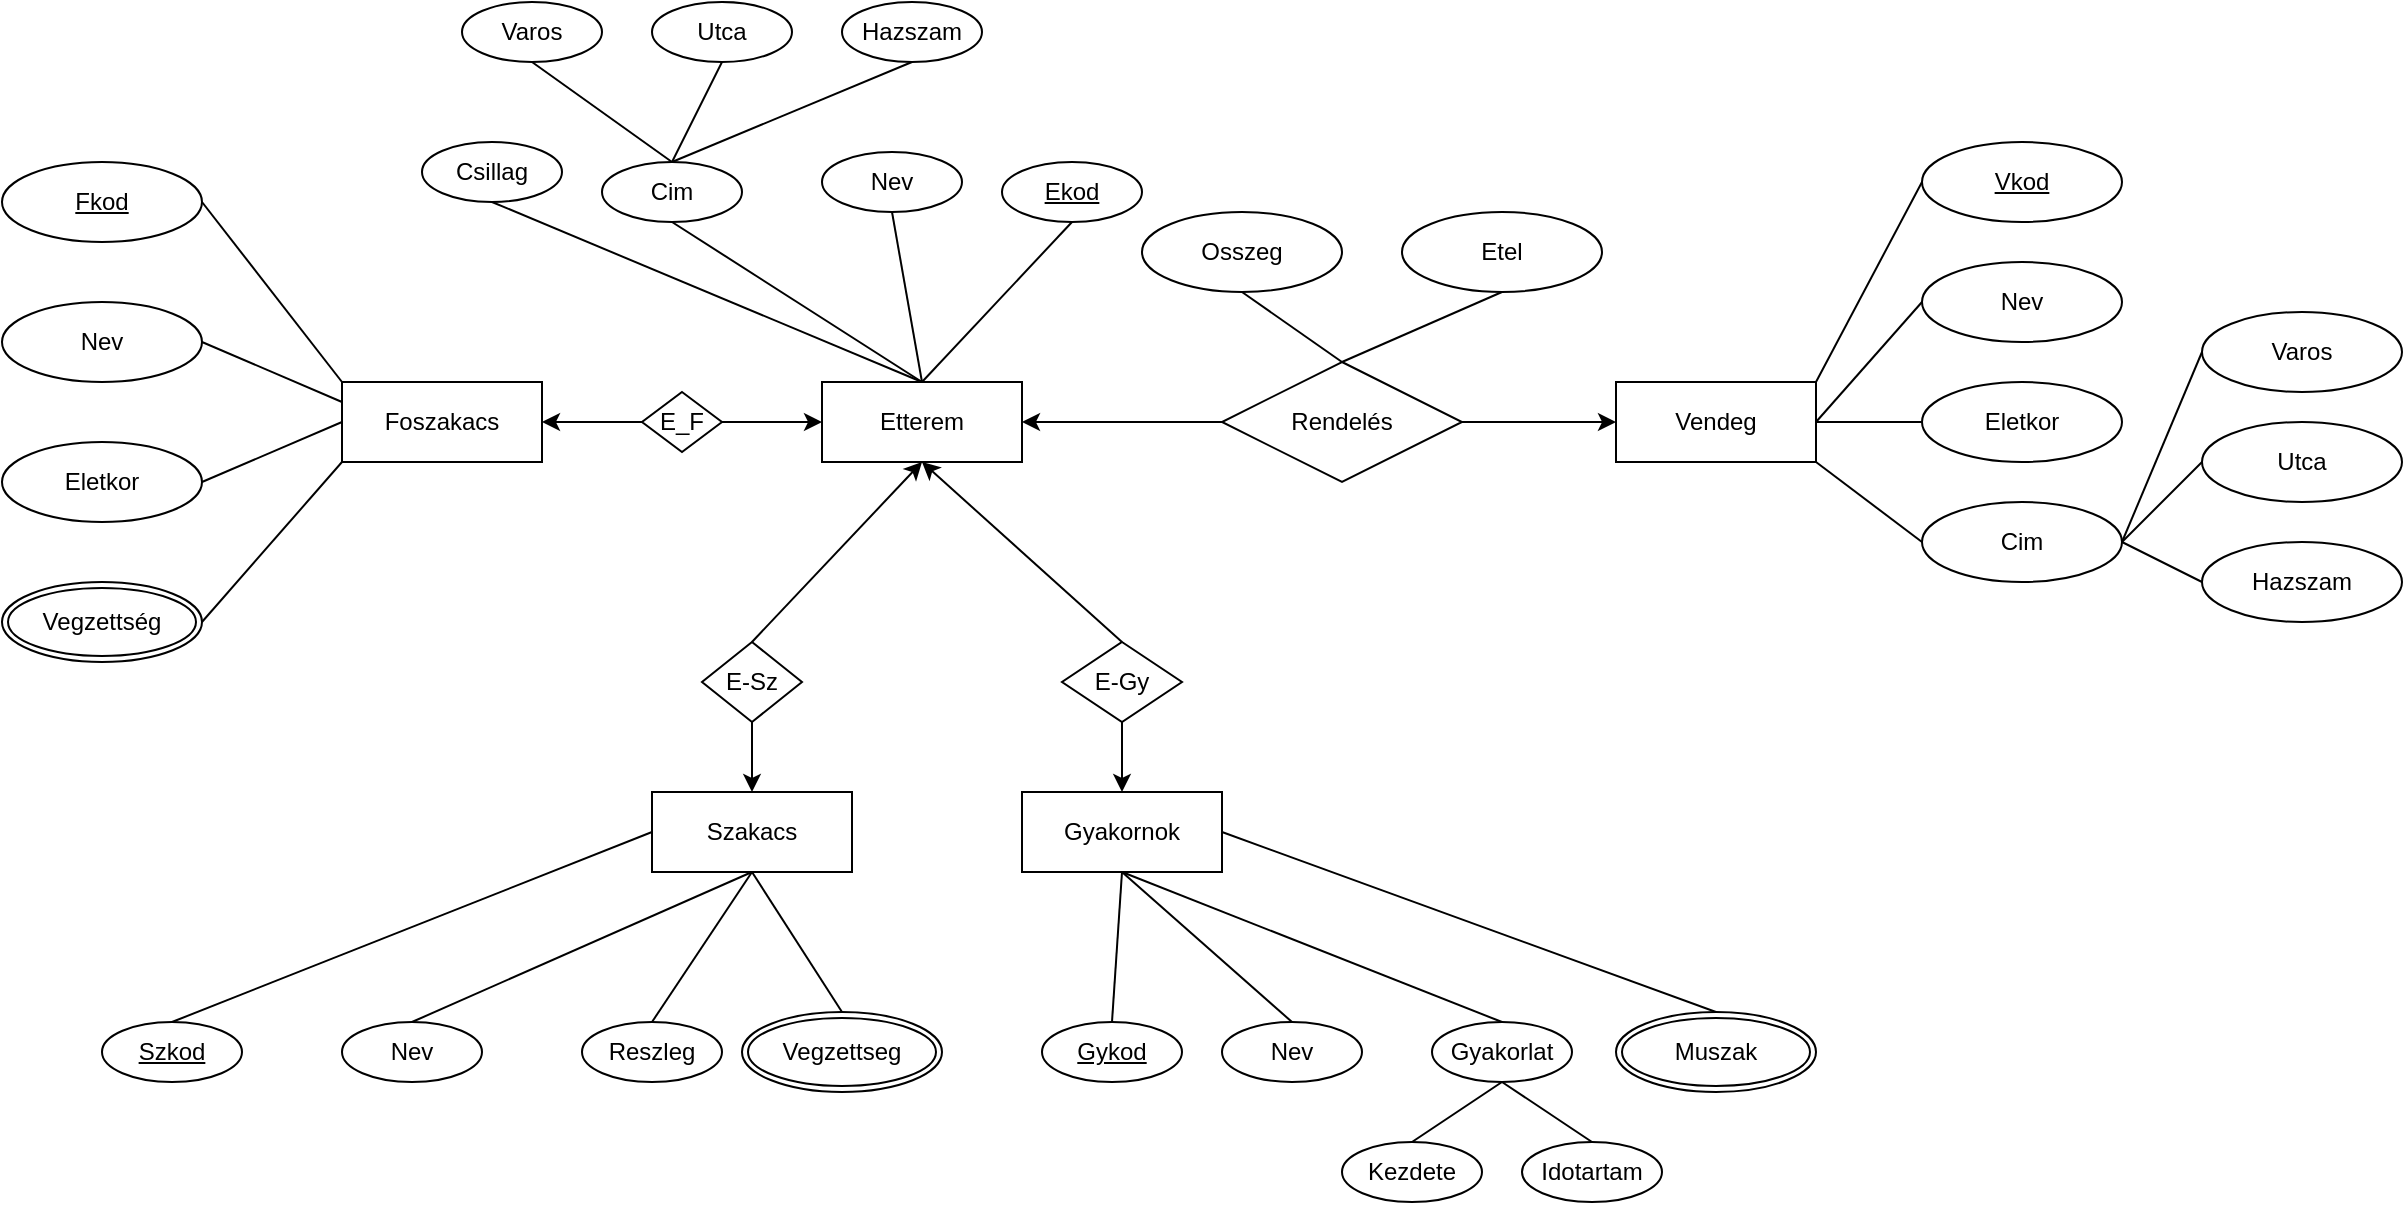 <mxfile version="26.1.3">
  <diagram name="1 oldal" id="9EVWYHU9GVSomkGhGrrH">
    <mxGraphModel dx="1105" dy="586" grid="1" gridSize="10" guides="1" tooltips="1" connect="1" arrows="1" fold="1" page="1" pageScale="1" pageWidth="827" pageHeight="1169" math="0" shadow="0">
      <root>
        <mxCell id="0" />
        <mxCell id="1" parent="0" />
        <mxCell id="4k7bKZarboXX4blUcb_c-1" value="&lt;u&gt;Fkod&lt;/u&gt;" style="ellipse;whiteSpace=wrap;html=1;align=center;" vertex="1" parent="1">
          <mxGeometry x="20" y="230" width="100" height="40" as="geometry" />
        </mxCell>
        <mxCell id="4k7bKZarboXX4blUcb_c-2" value="Nev" style="ellipse;whiteSpace=wrap;html=1;align=center;" vertex="1" parent="1">
          <mxGeometry x="20" y="300" width="100" height="40" as="geometry" />
        </mxCell>
        <mxCell id="4k7bKZarboXX4blUcb_c-3" value="Eletkor" style="ellipse;whiteSpace=wrap;html=1;align=center;" vertex="1" parent="1">
          <mxGeometry x="20" y="370" width="100" height="40" as="geometry" />
        </mxCell>
        <mxCell id="4k7bKZarboXX4blUcb_c-4" value="Vegzettség" style="ellipse;shape=doubleEllipse;margin=3;whiteSpace=wrap;html=1;align=center;" vertex="1" parent="1">
          <mxGeometry x="20" y="440" width="100" height="40" as="geometry" />
        </mxCell>
        <mxCell id="4k7bKZarboXX4blUcb_c-5" value="Foszakacs" style="whiteSpace=wrap;html=1;align=center;" vertex="1" parent="1">
          <mxGeometry x="190" y="340" width="100" height="40" as="geometry" />
        </mxCell>
        <mxCell id="4k7bKZarboXX4blUcb_c-6" value="Etterem" style="whiteSpace=wrap;html=1;align=center;" vertex="1" parent="1">
          <mxGeometry x="430" y="340" width="100" height="40" as="geometry" />
        </mxCell>
        <mxCell id="4k7bKZarboXX4blUcb_c-7" value="Vendeg" style="whiteSpace=wrap;html=1;align=center;" vertex="1" parent="1">
          <mxGeometry x="827" y="340" width="100" height="40" as="geometry" />
        </mxCell>
        <mxCell id="4k7bKZarboXX4blUcb_c-8" value="R&lt;span style=&quot;background-color: transparent; color: light-dark(rgb(0, 0, 0), rgb(255, 255, 255));&quot;&gt;endelés&lt;/span&gt;" style="shape=rhombus;perimeter=rhombusPerimeter;whiteSpace=wrap;html=1;align=center;" vertex="1" parent="1">
          <mxGeometry x="630" y="330" width="120" height="60" as="geometry" />
        </mxCell>
        <mxCell id="4k7bKZarboXX4blUcb_c-9" value="E-Sz" style="shape=rhombus;perimeter=rhombusPerimeter;whiteSpace=wrap;html=1;align=center;" vertex="1" parent="1">
          <mxGeometry x="370" y="470" width="50" height="40" as="geometry" />
        </mxCell>
        <mxCell id="4k7bKZarboXX4blUcb_c-10" value="E_F" style="shape=rhombus;perimeter=rhombusPerimeter;whiteSpace=wrap;html=1;align=center;" vertex="1" parent="1">
          <mxGeometry x="340" y="345" width="40" height="30" as="geometry" />
        </mxCell>
        <mxCell id="4k7bKZarboXX4blUcb_c-11" value="E-Gy" style="shape=rhombus;perimeter=rhombusPerimeter;whiteSpace=wrap;html=1;align=center;" vertex="1" parent="1">
          <mxGeometry x="550" y="470" width="60" height="40" as="geometry" />
        </mxCell>
        <mxCell id="4k7bKZarboXX4blUcb_c-12" value="Szakacs" style="whiteSpace=wrap;html=1;align=center;" vertex="1" parent="1">
          <mxGeometry x="345" y="545" width="100" height="40" as="geometry" />
        </mxCell>
        <mxCell id="4k7bKZarboXX4blUcb_c-13" value="Gyakornok" style="whiteSpace=wrap;html=1;align=center;" vertex="1" parent="1">
          <mxGeometry x="530" y="545" width="100" height="40" as="geometry" />
        </mxCell>
        <mxCell id="4k7bKZarboXX4blUcb_c-19" value="" style="endArrow=none;html=1;rounded=0;exitX=0;exitY=0;exitDx=0;exitDy=0;entryX=1;entryY=0.5;entryDx=0;entryDy=0;" edge="1" parent="1" source="4k7bKZarboXX4blUcb_c-5" target="4k7bKZarboXX4blUcb_c-1">
          <mxGeometry width="50" height="50" relative="1" as="geometry">
            <mxPoint x="120" y="320" as="sourcePoint" />
            <mxPoint x="170" y="270" as="targetPoint" />
          </mxGeometry>
        </mxCell>
        <mxCell id="4k7bKZarboXX4blUcb_c-20" value="" style="endArrow=none;html=1;rounded=0;exitX=0;exitY=0.25;exitDx=0;exitDy=0;entryX=1;entryY=0.5;entryDx=0;entryDy=0;" edge="1" parent="1" source="4k7bKZarboXX4blUcb_c-5" target="4k7bKZarboXX4blUcb_c-2">
          <mxGeometry width="50" height="50" relative="1" as="geometry">
            <mxPoint x="190" y="370" as="sourcePoint" />
            <mxPoint x="120" y="280" as="targetPoint" />
          </mxGeometry>
        </mxCell>
        <mxCell id="4k7bKZarboXX4blUcb_c-21" value="" style="endArrow=none;html=1;rounded=0;exitX=0;exitY=0.5;exitDx=0;exitDy=0;entryX=1;entryY=0.5;entryDx=0;entryDy=0;" edge="1" parent="1" source="4k7bKZarboXX4blUcb_c-5" target="4k7bKZarboXX4blUcb_c-3">
          <mxGeometry width="50" height="50" relative="1" as="geometry">
            <mxPoint x="210" y="480" as="sourcePoint" />
            <mxPoint x="140" y="390" as="targetPoint" />
          </mxGeometry>
        </mxCell>
        <mxCell id="4k7bKZarboXX4blUcb_c-22" value="" style="endArrow=none;html=1;rounded=0;exitX=0;exitY=1;exitDx=0;exitDy=0;entryX=1;entryY=0.5;entryDx=0;entryDy=0;" edge="1" parent="1" source="4k7bKZarboXX4blUcb_c-5" target="4k7bKZarboXX4blUcb_c-4">
          <mxGeometry width="50" height="50" relative="1" as="geometry">
            <mxPoint x="220" y="550" as="sourcePoint" />
            <mxPoint x="150" y="460" as="targetPoint" />
          </mxGeometry>
        </mxCell>
        <mxCell id="4k7bKZarboXX4blUcb_c-23" value="" style="endArrow=classic;html=1;rounded=0;entryX=1;entryY=0.5;entryDx=0;entryDy=0;exitX=0;exitY=0.5;exitDx=0;exitDy=0;" edge="1" parent="1" source="4k7bKZarboXX4blUcb_c-10" target="4k7bKZarboXX4blUcb_c-5">
          <mxGeometry width="50" height="50" relative="1" as="geometry">
            <mxPoint x="380" y="310" as="sourcePoint" />
            <mxPoint x="430" y="260" as="targetPoint" />
          </mxGeometry>
        </mxCell>
        <mxCell id="4k7bKZarboXX4blUcb_c-24" value="" style="endArrow=classic;html=1;rounded=0;exitX=1;exitY=0.5;exitDx=0;exitDy=0;entryX=0;entryY=0.5;entryDx=0;entryDy=0;" edge="1" parent="1" source="4k7bKZarboXX4blUcb_c-10" target="4k7bKZarboXX4blUcb_c-6">
          <mxGeometry width="50" height="50" relative="1" as="geometry">
            <mxPoint x="380" y="310" as="sourcePoint" />
            <mxPoint x="430" y="260" as="targetPoint" />
          </mxGeometry>
        </mxCell>
        <mxCell id="4k7bKZarboXX4blUcb_c-25" value="" style="endArrow=classic;html=1;rounded=0;exitX=0;exitY=0.5;exitDx=0;exitDy=0;entryX=1;entryY=0.5;entryDx=0;entryDy=0;" edge="1" parent="1" source="4k7bKZarboXX4blUcb_c-8" target="4k7bKZarboXX4blUcb_c-6">
          <mxGeometry width="50" height="50" relative="1" as="geometry">
            <mxPoint x="450" y="310" as="sourcePoint" />
            <mxPoint x="500" y="260" as="targetPoint" />
          </mxGeometry>
        </mxCell>
        <mxCell id="4k7bKZarboXX4blUcb_c-26" value="" style="endArrow=classic;html=1;rounded=0;exitX=1;exitY=0.5;exitDx=0;exitDy=0;entryX=0;entryY=0.5;entryDx=0;entryDy=0;" edge="1" parent="1" source="4k7bKZarboXX4blUcb_c-8" target="4k7bKZarboXX4blUcb_c-7">
          <mxGeometry width="50" height="50" relative="1" as="geometry">
            <mxPoint x="827" y="375" as="sourcePoint" />
            <mxPoint x="727" y="375" as="targetPoint" />
          </mxGeometry>
        </mxCell>
        <mxCell id="4k7bKZarboXX4blUcb_c-27" value="&lt;u&gt;Vkod&lt;/u&gt;" style="ellipse;whiteSpace=wrap;html=1;align=center;" vertex="1" parent="1">
          <mxGeometry x="980" y="220" width="100" height="40" as="geometry" />
        </mxCell>
        <mxCell id="4k7bKZarboXX4blUcb_c-28" value="Nev" style="ellipse;whiteSpace=wrap;html=1;align=center;" vertex="1" parent="1">
          <mxGeometry x="980" y="280" width="100" height="40" as="geometry" />
        </mxCell>
        <mxCell id="4k7bKZarboXX4blUcb_c-29" value="Eletkor" style="ellipse;whiteSpace=wrap;html=1;align=center;" vertex="1" parent="1">
          <mxGeometry x="980" y="340" width="100" height="40" as="geometry" />
        </mxCell>
        <mxCell id="4k7bKZarboXX4blUcb_c-30" value="Cim" style="ellipse;whiteSpace=wrap;html=1;align=center;" vertex="1" parent="1">
          <mxGeometry x="980" y="400" width="100" height="40" as="geometry" />
        </mxCell>
        <mxCell id="4k7bKZarboXX4blUcb_c-31" value="" style="endArrow=none;html=1;rounded=0;entryX=0;entryY=0.5;entryDx=0;entryDy=0;exitX=1;exitY=0;exitDx=0;exitDy=0;" edge="1" parent="1" source="4k7bKZarboXX4blUcb_c-7" target="4k7bKZarboXX4blUcb_c-27">
          <mxGeometry width="50" height="50" relative="1" as="geometry">
            <mxPoint x="590" y="330" as="sourcePoint" />
            <mxPoint x="640" y="280" as="targetPoint" />
          </mxGeometry>
        </mxCell>
        <mxCell id="4k7bKZarboXX4blUcb_c-32" value="" style="endArrow=none;html=1;rounded=0;entryX=0;entryY=0.5;entryDx=0;entryDy=0;exitX=1;exitY=0.5;exitDx=0;exitDy=0;" edge="1" parent="1" source="4k7bKZarboXX4blUcb_c-7" target="4k7bKZarboXX4blUcb_c-28">
          <mxGeometry width="50" height="50" relative="1" as="geometry">
            <mxPoint x="937" y="350" as="sourcePoint" />
            <mxPoint x="990" y="250" as="targetPoint" />
          </mxGeometry>
        </mxCell>
        <mxCell id="4k7bKZarboXX4blUcb_c-33" value="" style="endArrow=none;html=1;rounded=0;entryX=0;entryY=0.5;entryDx=0;entryDy=0;exitX=1;exitY=0.5;exitDx=0;exitDy=0;" edge="1" parent="1" source="4k7bKZarboXX4blUcb_c-7" target="4k7bKZarboXX4blUcb_c-29">
          <mxGeometry width="50" height="50" relative="1" as="geometry">
            <mxPoint x="947" y="360" as="sourcePoint" />
            <mxPoint x="1000" y="260" as="targetPoint" />
          </mxGeometry>
        </mxCell>
        <mxCell id="4k7bKZarboXX4blUcb_c-34" value="" style="endArrow=none;html=1;rounded=0;entryX=0;entryY=0.5;entryDx=0;entryDy=0;exitX=1;exitY=1;exitDx=0;exitDy=0;" edge="1" parent="1" source="4k7bKZarboXX4blUcb_c-7" target="4k7bKZarboXX4blUcb_c-30">
          <mxGeometry width="50" height="50" relative="1" as="geometry">
            <mxPoint x="957" y="370" as="sourcePoint" />
            <mxPoint x="1010" y="270" as="targetPoint" />
          </mxGeometry>
        </mxCell>
        <mxCell id="4k7bKZarboXX4blUcb_c-35" value="Osszeg" style="ellipse;whiteSpace=wrap;html=1;align=center;" vertex="1" parent="1">
          <mxGeometry x="590" y="255" width="100" height="40" as="geometry" />
        </mxCell>
        <mxCell id="4k7bKZarboXX4blUcb_c-36" value="Etel" style="ellipse;whiteSpace=wrap;html=1;align=center;" vertex="1" parent="1">
          <mxGeometry x="720" y="255" width="100" height="40" as="geometry" />
        </mxCell>
        <mxCell id="4k7bKZarboXX4blUcb_c-37" value="" style="endArrow=none;html=1;rounded=0;entryX=0.5;entryY=1;entryDx=0;entryDy=0;exitX=0.5;exitY=0;exitDx=0;exitDy=0;" edge="1" parent="1" source="4k7bKZarboXX4blUcb_c-8" target="4k7bKZarboXX4blUcb_c-35">
          <mxGeometry width="50" height="50" relative="1" as="geometry">
            <mxPoint x="360" y="330" as="sourcePoint" />
            <mxPoint x="410" y="280" as="targetPoint" />
          </mxGeometry>
        </mxCell>
        <mxCell id="4k7bKZarboXX4blUcb_c-39" value="" style="endArrow=none;html=1;rounded=0;entryX=0.5;entryY=1;entryDx=0;entryDy=0;exitX=0.5;exitY=0;exitDx=0;exitDy=0;" edge="1" parent="1" source="4k7bKZarboXX4blUcb_c-8" target="4k7bKZarboXX4blUcb_c-36">
          <mxGeometry width="50" height="50" relative="1" as="geometry">
            <mxPoint x="360" y="330" as="sourcePoint" />
            <mxPoint x="410" y="280" as="targetPoint" />
          </mxGeometry>
        </mxCell>
        <mxCell id="4k7bKZarboXX4blUcb_c-41" value="Nev" style="ellipse;whiteSpace=wrap;html=1;align=center;" vertex="1" parent="1">
          <mxGeometry x="430" y="225" width="70" height="30" as="geometry" />
        </mxCell>
        <mxCell id="4k7bKZarboXX4blUcb_c-42" value="Cim" style="ellipse;whiteSpace=wrap;html=1;align=center;" vertex="1" parent="1">
          <mxGeometry x="320" y="230" width="70" height="30" as="geometry" />
        </mxCell>
        <mxCell id="4k7bKZarboXX4blUcb_c-43" value="&lt;u&gt;Ekod&lt;/u&gt;" style="ellipse;whiteSpace=wrap;html=1;align=center;" vertex="1" parent="1">
          <mxGeometry x="520" y="230" width="70" height="30" as="geometry" />
        </mxCell>
        <mxCell id="4k7bKZarboXX4blUcb_c-45" value="Csillag" style="ellipse;whiteSpace=wrap;html=1;align=center;" vertex="1" parent="1">
          <mxGeometry x="230" y="220" width="70" height="30" as="geometry" />
        </mxCell>
        <mxCell id="4k7bKZarboXX4blUcb_c-47" value="Varos" style="ellipse;whiteSpace=wrap;html=1;align=center;" vertex="1" parent="1">
          <mxGeometry x="250" y="150" width="70" height="30" as="geometry" />
        </mxCell>
        <mxCell id="4k7bKZarboXX4blUcb_c-48" value="Utca" style="ellipse;whiteSpace=wrap;html=1;align=center;" vertex="1" parent="1">
          <mxGeometry x="345" y="150" width="70" height="30" as="geometry" />
        </mxCell>
        <mxCell id="4k7bKZarboXX4blUcb_c-49" value="Hazszam" style="ellipse;whiteSpace=wrap;html=1;align=center;" vertex="1" parent="1">
          <mxGeometry x="440" y="150" width="70" height="30" as="geometry" />
        </mxCell>
        <mxCell id="4k7bKZarboXX4blUcb_c-50" value="" style="endArrow=classic;html=1;rounded=0;entryX=0.5;entryY=1;entryDx=0;entryDy=0;exitX=0.5;exitY=0;exitDx=0;exitDy=0;" edge="1" parent="1" source="4k7bKZarboXX4blUcb_c-9" target="4k7bKZarboXX4blUcb_c-6">
          <mxGeometry width="50" height="50" relative="1" as="geometry">
            <mxPoint x="360" y="510" as="sourcePoint" />
            <mxPoint x="410" y="460" as="targetPoint" />
          </mxGeometry>
        </mxCell>
        <mxCell id="4k7bKZarboXX4blUcb_c-51" value="" style="endArrow=classic;html=1;rounded=0;entryX=0.5;entryY=1;entryDx=0;entryDy=0;exitX=0.5;exitY=0;exitDx=0;exitDy=0;" edge="1" parent="1" source="4k7bKZarboXX4blUcb_c-11" target="4k7bKZarboXX4blUcb_c-6">
          <mxGeometry width="50" height="50" relative="1" as="geometry">
            <mxPoint x="360" y="510" as="sourcePoint" />
            <mxPoint x="410" y="460" as="targetPoint" />
          </mxGeometry>
        </mxCell>
        <mxCell id="4k7bKZarboXX4blUcb_c-52" value="&lt;u&gt;Szkod&lt;/u&gt;" style="ellipse;whiteSpace=wrap;html=1;align=center;" vertex="1" parent="1">
          <mxGeometry x="70" y="660" width="70" height="30" as="geometry" />
        </mxCell>
        <mxCell id="4k7bKZarboXX4blUcb_c-53" value="Nev" style="ellipse;whiteSpace=wrap;html=1;align=center;" vertex="1" parent="1">
          <mxGeometry x="190" y="660" width="70" height="30" as="geometry" />
        </mxCell>
        <mxCell id="4k7bKZarboXX4blUcb_c-54" value="Reszleg" style="ellipse;whiteSpace=wrap;html=1;align=center;" vertex="1" parent="1">
          <mxGeometry x="310" y="660" width="70" height="30" as="geometry" />
        </mxCell>
        <mxCell id="4k7bKZarboXX4blUcb_c-55" value="&lt;u&gt;Gykod&lt;/u&gt;" style="ellipse;whiteSpace=wrap;html=1;align=center;" vertex="1" parent="1">
          <mxGeometry x="540" y="660" width="70" height="30" as="geometry" />
        </mxCell>
        <mxCell id="4k7bKZarboXX4blUcb_c-56" value="Nev" style="ellipse;whiteSpace=wrap;html=1;align=center;" vertex="1" parent="1">
          <mxGeometry x="630" y="660" width="70" height="30" as="geometry" />
        </mxCell>
        <mxCell id="4k7bKZarboXX4blUcb_c-57" value="Gyakorlat" style="ellipse;whiteSpace=wrap;html=1;align=center;" vertex="1" parent="1">
          <mxGeometry x="735" y="660" width="70" height="30" as="geometry" />
        </mxCell>
        <mxCell id="4k7bKZarboXX4blUcb_c-58" value="Kezdete" style="ellipse;whiteSpace=wrap;html=1;align=center;" vertex="1" parent="1">
          <mxGeometry x="690" y="720" width="70" height="30" as="geometry" />
        </mxCell>
        <mxCell id="4k7bKZarboXX4blUcb_c-59" value="Idotartam" style="ellipse;whiteSpace=wrap;html=1;align=center;" vertex="1" parent="1">
          <mxGeometry x="780" y="720" width="70" height="30" as="geometry" />
        </mxCell>
        <mxCell id="4k7bKZarboXX4blUcb_c-60" value="Muszak" style="ellipse;shape=doubleEllipse;margin=3;whiteSpace=wrap;html=1;align=center;" vertex="1" parent="1">
          <mxGeometry x="827" y="655" width="100" height="40" as="geometry" />
        </mxCell>
        <mxCell id="4k7bKZarboXX4blUcb_c-62" value="Vegzettseg" style="ellipse;shape=doubleEllipse;margin=3;whiteSpace=wrap;html=1;align=center;" vertex="1" parent="1">
          <mxGeometry x="390" y="655" width="100" height="40" as="geometry" />
        </mxCell>
        <mxCell id="4k7bKZarboXX4blUcb_c-64" value="" style="endArrow=none;html=1;rounded=0;exitX=0.5;exitY=0;exitDx=0;exitDy=0;entryX=0;entryY=0.5;entryDx=0;entryDy=0;" edge="1" parent="1" source="4k7bKZarboXX4blUcb_c-52" target="4k7bKZarboXX4blUcb_c-12">
          <mxGeometry width="50" height="50" relative="1" as="geometry">
            <mxPoint x="210" y="620" as="sourcePoint" />
            <mxPoint x="260" y="570" as="targetPoint" />
          </mxGeometry>
        </mxCell>
        <mxCell id="4k7bKZarboXX4blUcb_c-66" value="" style="endArrow=none;html=1;rounded=0;exitX=0.5;exitY=0;exitDx=0;exitDy=0;entryX=0.5;entryY=1;entryDx=0;entryDy=0;" edge="1" parent="1" source="4k7bKZarboXX4blUcb_c-53" target="4k7bKZarboXX4blUcb_c-12">
          <mxGeometry width="50" height="50" relative="1" as="geometry">
            <mxPoint x="360" y="500" as="sourcePoint" />
            <mxPoint x="410" y="450" as="targetPoint" />
          </mxGeometry>
        </mxCell>
        <mxCell id="4k7bKZarboXX4blUcb_c-67" value="" style="endArrow=none;html=1;rounded=0;exitX=0.5;exitY=0;exitDx=0;exitDy=0;entryX=0.5;entryY=1;entryDx=0;entryDy=0;" edge="1" parent="1" source="4k7bKZarboXX4blUcb_c-54" target="4k7bKZarboXX4blUcb_c-12">
          <mxGeometry width="50" height="50" relative="1" as="geometry">
            <mxPoint x="235" y="670" as="sourcePoint" />
            <mxPoint x="405" y="595" as="targetPoint" />
          </mxGeometry>
        </mxCell>
        <mxCell id="4k7bKZarboXX4blUcb_c-68" value="" style="endArrow=none;html=1;rounded=0;exitX=0.5;exitY=0;exitDx=0;exitDy=0;entryX=0.5;entryY=1;entryDx=0;entryDy=0;" edge="1" parent="1" source="4k7bKZarboXX4blUcb_c-62" target="4k7bKZarboXX4blUcb_c-12">
          <mxGeometry width="50" height="50" relative="1" as="geometry">
            <mxPoint x="245" y="680" as="sourcePoint" />
            <mxPoint x="415" y="605" as="targetPoint" />
          </mxGeometry>
        </mxCell>
        <mxCell id="4k7bKZarboXX4blUcb_c-69" value="" style="endArrow=none;html=1;rounded=0;exitX=0.5;exitY=0;exitDx=0;exitDy=0;entryX=0.5;entryY=1;entryDx=0;entryDy=0;" edge="1" parent="1" source="4k7bKZarboXX4blUcb_c-55" target="4k7bKZarboXX4blUcb_c-13">
          <mxGeometry width="50" height="50" relative="1" as="geometry">
            <mxPoint x="255" y="690" as="sourcePoint" />
            <mxPoint x="425" y="615" as="targetPoint" />
          </mxGeometry>
        </mxCell>
        <mxCell id="4k7bKZarboXX4blUcb_c-70" value="" style="endArrow=none;html=1;rounded=0;exitX=0.5;exitY=0;exitDx=0;exitDy=0;entryX=0.5;entryY=1;entryDx=0;entryDy=0;" edge="1" parent="1" source="4k7bKZarboXX4blUcb_c-56" target="4k7bKZarboXX4blUcb_c-13">
          <mxGeometry width="50" height="50" relative="1" as="geometry">
            <mxPoint x="265" y="700" as="sourcePoint" />
            <mxPoint x="435" y="625" as="targetPoint" />
          </mxGeometry>
        </mxCell>
        <mxCell id="4k7bKZarboXX4blUcb_c-71" value="" style="endArrow=none;html=1;rounded=0;exitX=0.5;exitY=0;exitDx=0;exitDy=0;entryX=0.5;entryY=1;entryDx=0;entryDy=0;" edge="1" parent="1" source="4k7bKZarboXX4blUcb_c-57" target="4k7bKZarboXX4blUcb_c-13">
          <mxGeometry width="50" height="50" relative="1" as="geometry">
            <mxPoint x="275" y="710" as="sourcePoint" />
            <mxPoint x="445" y="635" as="targetPoint" />
          </mxGeometry>
        </mxCell>
        <mxCell id="4k7bKZarboXX4blUcb_c-72" value="" style="endArrow=none;html=1;rounded=0;exitX=0.5;exitY=0;exitDx=0;exitDy=0;entryX=1;entryY=0.5;entryDx=0;entryDy=0;" edge="1" parent="1" source="4k7bKZarboXX4blUcb_c-60" target="4k7bKZarboXX4blUcb_c-13">
          <mxGeometry width="50" height="50" relative="1" as="geometry">
            <mxPoint x="285" y="720" as="sourcePoint" />
            <mxPoint x="455" y="645" as="targetPoint" />
          </mxGeometry>
        </mxCell>
        <mxCell id="4k7bKZarboXX4blUcb_c-73" value="" style="endArrow=none;html=1;rounded=0;exitX=0.5;exitY=0;exitDx=0;exitDy=0;entryX=0.5;entryY=1;entryDx=0;entryDy=0;" edge="1" parent="1" source="4k7bKZarboXX4blUcb_c-58" target="4k7bKZarboXX4blUcb_c-57">
          <mxGeometry width="50" height="50" relative="1" as="geometry">
            <mxPoint x="295" y="730" as="sourcePoint" />
            <mxPoint x="465" y="655" as="targetPoint" />
          </mxGeometry>
        </mxCell>
        <mxCell id="4k7bKZarboXX4blUcb_c-74" value="" style="endArrow=none;html=1;rounded=0;exitX=0.5;exitY=0;exitDx=0;exitDy=0;entryX=0.5;entryY=1;entryDx=0;entryDy=0;" edge="1" parent="1" source="4k7bKZarboXX4blUcb_c-59" target="4k7bKZarboXX4blUcb_c-57">
          <mxGeometry width="50" height="50" relative="1" as="geometry">
            <mxPoint x="305" y="740" as="sourcePoint" />
            <mxPoint x="475" y="665" as="targetPoint" />
          </mxGeometry>
        </mxCell>
        <mxCell id="4k7bKZarboXX4blUcb_c-75" value="" style="endArrow=none;html=1;rounded=0;exitX=0.5;exitY=0;exitDx=0;exitDy=0;entryX=0.5;entryY=1;entryDx=0;entryDy=0;" edge="1" parent="1" source="4k7bKZarboXX4blUcb_c-6" target="4k7bKZarboXX4blUcb_c-42">
          <mxGeometry width="50" height="50" relative="1" as="geometry">
            <mxPoint x="360" y="320" as="sourcePoint" />
            <mxPoint x="410" y="270" as="targetPoint" />
          </mxGeometry>
        </mxCell>
        <mxCell id="4k7bKZarboXX4blUcb_c-77" value="" style="endArrow=none;html=1;rounded=0;exitX=0.5;exitY=0;exitDx=0;exitDy=0;entryX=0.5;entryY=1;entryDx=0;entryDy=0;" edge="1" parent="1" source="4k7bKZarboXX4blUcb_c-6" target="4k7bKZarboXX4blUcb_c-41">
          <mxGeometry width="50" height="50" relative="1" as="geometry">
            <mxPoint x="490" y="350" as="sourcePoint" />
            <mxPoint x="365" y="270" as="targetPoint" />
          </mxGeometry>
        </mxCell>
        <mxCell id="4k7bKZarboXX4blUcb_c-78" value="" style="endArrow=none;html=1;rounded=0;exitX=0.5;exitY=0;exitDx=0;exitDy=0;entryX=0.5;entryY=1;entryDx=0;entryDy=0;" edge="1" parent="1" source="4k7bKZarboXX4blUcb_c-6" target="4k7bKZarboXX4blUcb_c-43">
          <mxGeometry width="50" height="50" relative="1" as="geometry">
            <mxPoint x="500" y="360" as="sourcePoint" />
            <mxPoint x="375" y="280" as="targetPoint" />
          </mxGeometry>
        </mxCell>
        <mxCell id="4k7bKZarboXX4blUcb_c-79" value="" style="endArrow=none;html=1;rounded=0;exitX=0.5;exitY=0;exitDx=0;exitDy=0;entryX=0.5;entryY=1;entryDx=0;entryDy=0;" edge="1" parent="1" source="4k7bKZarboXX4blUcb_c-6" target="4k7bKZarboXX4blUcb_c-45">
          <mxGeometry width="50" height="50" relative="1" as="geometry">
            <mxPoint x="510" y="370" as="sourcePoint" />
            <mxPoint x="385" y="290" as="targetPoint" />
          </mxGeometry>
        </mxCell>
        <mxCell id="4k7bKZarboXX4blUcb_c-80" value="" style="endArrow=none;html=1;rounded=0;exitX=0.5;exitY=0;exitDx=0;exitDy=0;entryX=0.5;entryY=1;entryDx=0;entryDy=0;" edge="1" parent="1" source="4k7bKZarboXX4blUcb_c-42" target="4k7bKZarboXX4blUcb_c-47">
          <mxGeometry width="50" height="50" relative="1" as="geometry">
            <mxPoint x="520" y="380" as="sourcePoint" />
            <mxPoint x="395" y="300" as="targetPoint" />
          </mxGeometry>
        </mxCell>
        <mxCell id="4k7bKZarboXX4blUcb_c-81" value="" style="endArrow=none;html=1;rounded=0;exitX=0.5;exitY=0;exitDx=0;exitDy=0;entryX=0.5;entryY=1;entryDx=0;entryDy=0;" edge="1" parent="1" source="4k7bKZarboXX4blUcb_c-42" target="4k7bKZarboXX4blUcb_c-48">
          <mxGeometry width="50" height="50" relative="1" as="geometry">
            <mxPoint x="530" y="390" as="sourcePoint" />
            <mxPoint x="405" y="310" as="targetPoint" />
          </mxGeometry>
        </mxCell>
        <mxCell id="4k7bKZarboXX4blUcb_c-82" value="" style="endArrow=none;html=1;rounded=0;exitX=0.5;exitY=0;exitDx=0;exitDy=0;entryX=0.5;entryY=1;entryDx=0;entryDy=0;" edge="1" parent="1" source="4k7bKZarboXX4blUcb_c-42" target="4k7bKZarboXX4blUcb_c-49">
          <mxGeometry width="50" height="50" relative="1" as="geometry">
            <mxPoint x="540" y="400" as="sourcePoint" />
            <mxPoint x="415" y="320" as="targetPoint" />
          </mxGeometry>
        </mxCell>
        <mxCell id="4k7bKZarboXX4blUcb_c-84" value="" style="endArrow=classic;html=1;rounded=0;exitX=0.5;exitY=1;exitDx=0;exitDy=0;entryX=0.5;entryY=0;entryDx=0;entryDy=0;" edge="1" parent="1" source="4k7bKZarboXX4blUcb_c-9" target="4k7bKZarboXX4blUcb_c-12">
          <mxGeometry width="50" height="50" relative="1" as="geometry">
            <mxPoint x="550" y="630" as="sourcePoint" />
            <mxPoint x="600" y="580" as="targetPoint" />
          </mxGeometry>
        </mxCell>
        <mxCell id="4k7bKZarboXX4blUcb_c-85" value="" style="endArrow=classic;html=1;rounded=0;exitX=0.5;exitY=1;exitDx=0;exitDy=0;entryX=0.5;entryY=0;entryDx=0;entryDy=0;" edge="1" parent="1" source="4k7bKZarboXX4blUcb_c-11" target="4k7bKZarboXX4blUcb_c-13">
          <mxGeometry width="50" height="50" relative="1" as="geometry">
            <mxPoint x="405" y="520" as="sourcePoint" />
            <mxPoint x="405" y="555" as="targetPoint" />
          </mxGeometry>
        </mxCell>
        <mxCell id="4k7bKZarboXX4blUcb_c-88" value="Varos" style="ellipse;whiteSpace=wrap;html=1;align=center;" vertex="1" parent="1">
          <mxGeometry x="1120" y="305" width="100" height="40" as="geometry" />
        </mxCell>
        <mxCell id="4k7bKZarboXX4blUcb_c-89" value="Utca" style="ellipse;whiteSpace=wrap;html=1;align=center;" vertex="1" parent="1">
          <mxGeometry x="1120" y="360" width="100" height="40" as="geometry" />
        </mxCell>
        <mxCell id="4k7bKZarboXX4blUcb_c-90" value="Hazszam" style="ellipse;whiteSpace=wrap;html=1;align=center;" vertex="1" parent="1">
          <mxGeometry x="1120" y="420" width="100" height="40" as="geometry" />
        </mxCell>
        <mxCell id="4k7bKZarboXX4blUcb_c-91" value="" style="endArrow=none;html=1;rounded=0;entryX=0;entryY=0.5;entryDx=0;entryDy=0;exitX=1;exitY=0.5;exitDx=0;exitDy=0;" edge="1" parent="1" source="4k7bKZarboXX4blUcb_c-30" target="4k7bKZarboXX4blUcb_c-88">
          <mxGeometry width="50" height="50" relative="1" as="geometry">
            <mxPoint x="740" y="430" as="sourcePoint" />
            <mxPoint x="790" y="380" as="targetPoint" />
          </mxGeometry>
        </mxCell>
        <mxCell id="4k7bKZarboXX4blUcb_c-92" value="" style="endArrow=none;html=1;rounded=0;entryX=0;entryY=0.5;entryDx=0;entryDy=0;exitX=1;exitY=0.5;exitDx=0;exitDy=0;" edge="1" parent="1" source="4k7bKZarboXX4blUcb_c-30" target="4k7bKZarboXX4blUcb_c-89">
          <mxGeometry width="50" height="50" relative="1" as="geometry">
            <mxPoint x="1090" y="430" as="sourcePoint" />
            <mxPoint x="1130" y="335" as="targetPoint" />
          </mxGeometry>
        </mxCell>
        <mxCell id="4k7bKZarboXX4blUcb_c-93" value="" style="endArrow=none;html=1;rounded=0;entryX=0;entryY=0.5;entryDx=0;entryDy=0;exitX=1;exitY=0.5;exitDx=0;exitDy=0;" edge="1" parent="1" source="4k7bKZarboXX4blUcb_c-30" target="4k7bKZarboXX4blUcb_c-90">
          <mxGeometry width="50" height="50" relative="1" as="geometry">
            <mxPoint x="1100" y="440" as="sourcePoint" />
            <mxPoint x="1140" y="345" as="targetPoint" />
          </mxGeometry>
        </mxCell>
      </root>
    </mxGraphModel>
  </diagram>
</mxfile>
